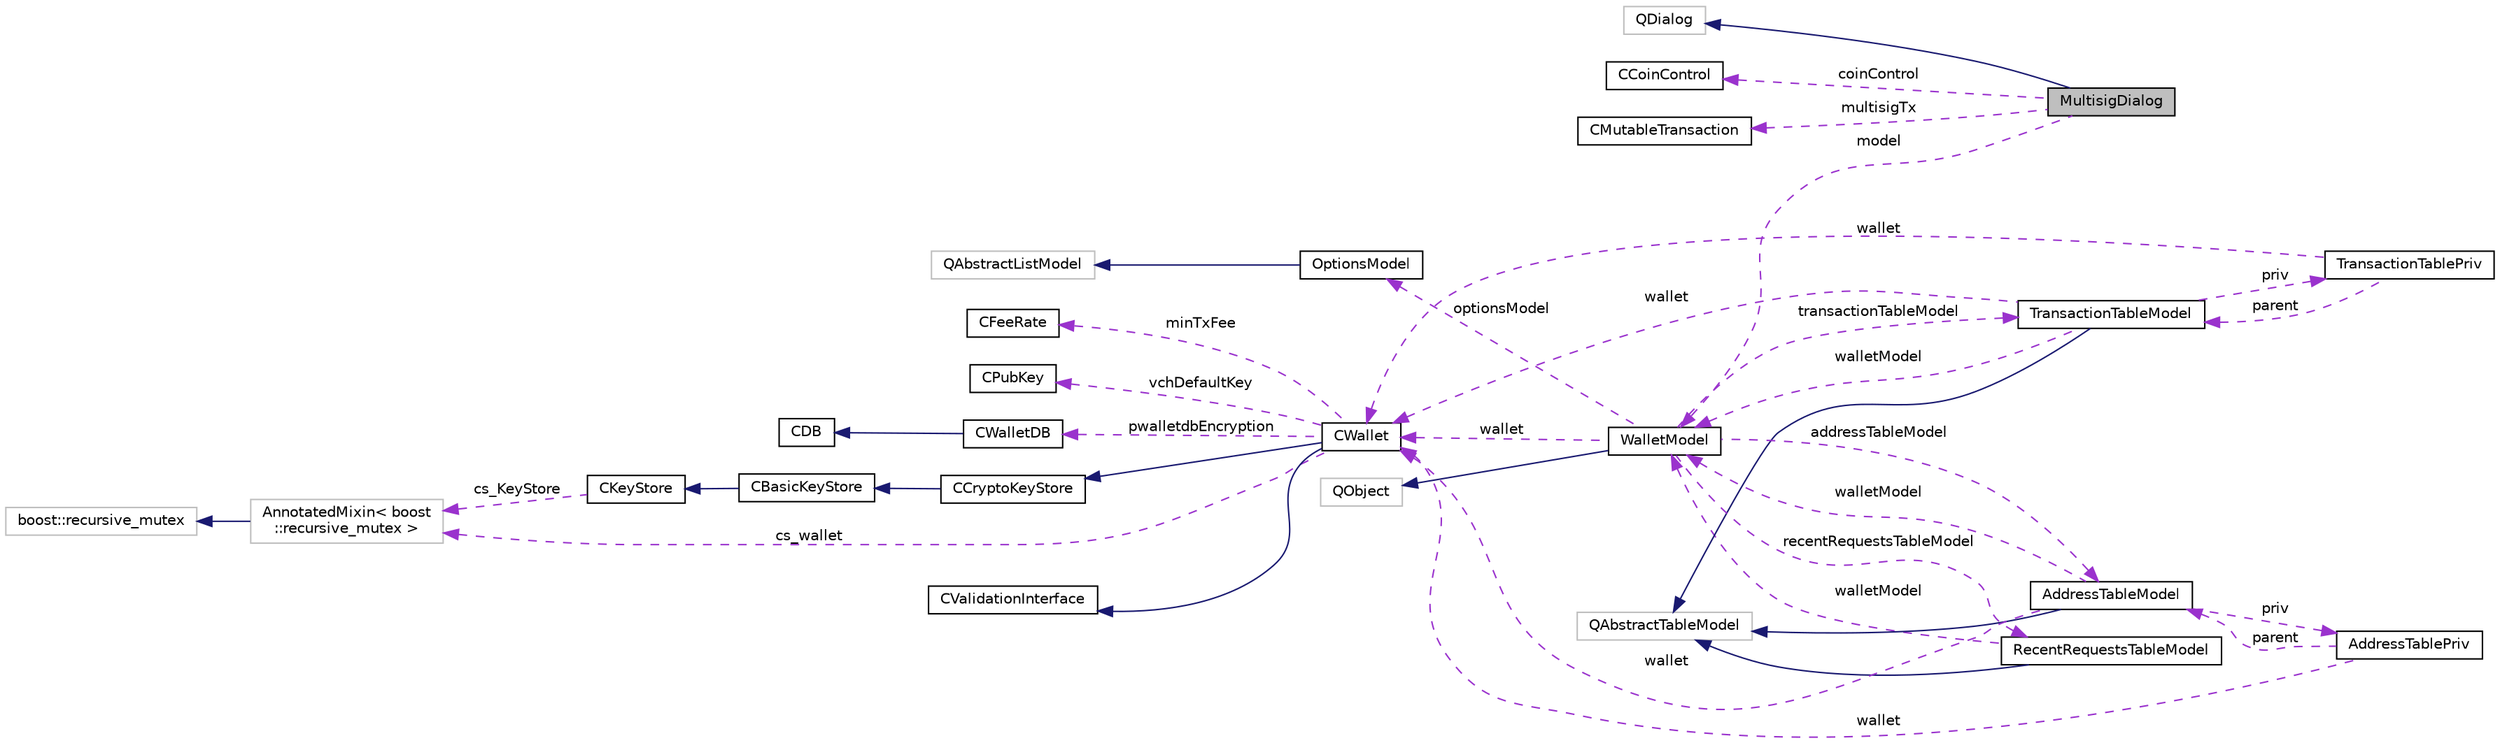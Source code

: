 digraph "MultisigDialog"
{
  edge [fontname="Helvetica",fontsize="10",labelfontname="Helvetica",labelfontsize="10"];
  node [fontname="Helvetica",fontsize="10",shape=record];
  rankdir="LR";
  Node2 [label="MultisigDialog",height=0.2,width=0.4,color="black", fillcolor="grey75", style="filled", fontcolor="black"];
  Node3 -> Node2 [dir="back",color="midnightblue",fontsize="10",style="solid",fontname="Helvetica"];
  Node3 [label="QDialog",height=0.2,width=0.4,color="grey75", fillcolor="white", style="filled"];
  Node4 -> Node2 [dir="back",color="darkorchid3",fontsize="10",style="dashed",label=" coinControl" ,fontname="Helvetica"];
  Node4 [label="CCoinControl",height=0.2,width=0.4,color="black", fillcolor="white", style="filled",URL="$class_c_coin_control.html",tooltip="Coin Control Features. "];
  Node5 -> Node2 [dir="back",color="darkorchid3",fontsize="10",style="dashed",label=" model" ,fontname="Helvetica"];
  Node5 [label="WalletModel",height=0.2,width=0.4,color="black", fillcolor="white", style="filled",URL="$class_wallet_model.html",tooltip="Interface to Bitcoin wallet from Qt view code. "];
  Node6 -> Node5 [dir="back",color="midnightblue",fontsize="10",style="solid",fontname="Helvetica"];
  Node6 [label="QObject",height=0.2,width=0.4,color="grey75", fillcolor="white", style="filled"];
  Node7 -> Node5 [dir="back",color="darkorchid3",fontsize="10",style="dashed",label=" transactionTableModel" ,fontname="Helvetica"];
  Node7 [label="TransactionTableModel",height=0.2,width=0.4,color="black", fillcolor="white", style="filled",URL="$class_transaction_table_model.html",tooltip="UI model for the transaction table of a wallet. "];
  Node8 -> Node7 [dir="back",color="midnightblue",fontsize="10",style="solid",fontname="Helvetica"];
  Node8 [label="QAbstractTableModel",height=0.2,width=0.4,color="grey75", fillcolor="white", style="filled"];
  Node9 -> Node7 [dir="back",color="darkorchid3",fontsize="10",style="dashed",label=" priv" ,fontname="Helvetica"];
  Node9 [label="TransactionTablePriv",height=0.2,width=0.4,color="black", fillcolor="white", style="filled",URL="$class_transaction_table_priv.html"];
  Node7 -> Node9 [dir="back",color="darkorchid3",fontsize="10",style="dashed",label=" parent" ,fontname="Helvetica"];
  Node10 -> Node9 [dir="back",color="darkorchid3",fontsize="10",style="dashed",label=" wallet" ,fontname="Helvetica"];
  Node10 [label="CWallet",height=0.2,width=0.4,color="black", fillcolor="white", style="filled",URL="$class_c_wallet.html",tooltip="A CWallet is an extension of a keystore, which also maintains a set of transactions and balances..."];
  Node11 -> Node10 [dir="back",color="midnightblue",fontsize="10",style="solid",fontname="Helvetica"];
  Node11 [label="CCryptoKeyStore",height=0.2,width=0.4,color="black", fillcolor="white", style="filled",URL="$class_c_crypto_key_store.html",tooltip="Keystore which keeps the private keys encrypted. "];
  Node12 -> Node11 [dir="back",color="midnightblue",fontsize="10",style="solid",fontname="Helvetica"];
  Node12 [label="CBasicKeyStore",height=0.2,width=0.4,color="black", fillcolor="white", style="filled",URL="$class_c_basic_key_store.html",tooltip="Basic key store, that keeps keys in an address->secret map. "];
  Node13 -> Node12 [dir="back",color="midnightblue",fontsize="10",style="solid",fontname="Helvetica"];
  Node13 [label="CKeyStore",height=0.2,width=0.4,color="black", fillcolor="white", style="filled",URL="$class_c_key_store.html",tooltip="A virtual base class for key stores. "];
  Node14 -> Node13 [dir="back",color="darkorchid3",fontsize="10",style="dashed",label=" cs_KeyStore" ,fontname="Helvetica"];
  Node14 [label="AnnotatedMixin\< boost\l::recursive_mutex \>",height=0.2,width=0.4,color="grey75", fillcolor="white", style="filled"];
  Node15 -> Node14 [dir="back",color="midnightblue",fontsize="10",style="solid",fontname="Helvetica"];
  Node15 [label="boost::recursive_mutex",height=0.2,width=0.4,color="grey75", fillcolor="white", style="filled"];
  Node16 -> Node10 [dir="back",color="midnightblue",fontsize="10",style="solid",fontname="Helvetica"];
  Node16 [label="CValidationInterface",height=0.2,width=0.4,color="black", fillcolor="white", style="filled",URL="$class_c_validation_interface.html"];
  Node17 -> Node10 [dir="back",color="darkorchid3",fontsize="10",style="dashed",label=" minTxFee" ,fontname="Helvetica"];
  Node17 [label="CFeeRate",height=0.2,width=0.4,color="black", fillcolor="white", style="filled",URL="$class_c_fee_rate.html",tooltip="Type-safe wrapper class to for fee rates (how much to pay based on transaction size) ..."];
  Node18 -> Node10 [dir="back",color="darkorchid3",fontsize="10",style="dashed",label=" vchDefaultKey" ,fontname="Helvetica"];
  Node18 [label="CPubKey",height=0.2,width=0.4,color="black", fillcolor="white", style="filled",URL="$class_c_pub_key.html",tooltip="An encapsulated public key. "];
  Node14 -> Node10 [dir="back",color="darkorchid3",fontsize="10",style="dashed",label=" cs_wallet" ,fontname="Helvetica"];
  Node19 -> Node10 [dir="back",color="darkorchid3",fontsize="10",style="dashed",label=" pwalletdbEncryption" ,fontname="Helvetica"];
  Node19 [label="CWalletDB",height=0.2,width=0.4,color="black", fillcolor="white", style="filled",URL="$class_c_wallet_d_b.html",tooltip="Access to the wallet database (wallet.dat) "];
  Node20 -> Node19 [dir="back",color="midnightblue",fontsize="10",style="solid",fontname="Helvetica"];
  Node20 [label="CDB",height=0.2,width=0.4,color="black", fillcolor="white", style="filled",URL="$class_c_d_b.html",tooltip="RAII class that provides access to a Berkeley database. "];
  Node5 -> Node7 [dir="back",color="darkorchid3",fontsize="10",style="dashed",label=" walletModel" ,fontname="Helvetica"];
  Node10 -> Node7 [dir="back",color="darkorchid3",fontsize="10",style="dashed",label=" wallet" ,fontname="Helvetica"];
  Node21 -> Node5 [dir="back",color="darkorchid3",fontsize="10",style="dashed",label=" addressTableModel" ,fontname="Helvetica"];
  Node21 [label="AddressTableModel",height=0.2,width=0.4,color="black", fillcolor="white", style="filled",URL="$class_address_table_model.html",tooltip="Qt model of the address book in the core. "];
  Node8 -> Node21 [dir="back",color="midnightblue",fontsize="10",style="solid",fontname="Helvetica"];
  Node22 -> Node21 [dir="back",color="darkorchid3",fontsize="10",style="dashed",label=" priv" ,fontname="Helvetica"];
  Node22 [label="AddressTablePriv",height=0.2,width=0.4,color="black", fillcolor="white", style="filled",URL="$class_address_table_priv.html"];
  Node21 -> Node22 [dir="back",color="darkorchid3",fontsize="10",style="dashed",label=" parent" ,fontname="Helvetica"];
  Node10 -> Node22 [dir="back",color="darkorchid3",fontsize="10",style="dashed",label=" wallet" ,fontname="Helvetica"];
  Node5 -> Node21 [dir="back",color="darkorchid3",fontsize="10",style="dashed",label=" walletModel" ,fontname="Helvetica"];
  Node10 -> Node21 [dir="back",color="darkorchid3",fontsize="10",style="dashed",label=" wallet" ,fontname="Helvetica"];
  Node23 -> Node5 [dir="back",color="darkorchid3",fontsize="10",style="dashed",label=" recentRequestsTableModel" ,fontname="Helvetica"];
  Node23 [label="RecentRequestsTableModel",height=0.2,width=0.4,color="black", fillcolor="white", style="filled",URL="$class_recent_requests_table_model.html",tooltip="Model for list of recently generated payment requests / divx: URIs. "];
  Node8 -> Node23 [dir="back",color="midnightblue",fontsize="10",style="solid",fontname="Helvetica"];
  Node5 -> Node23 [dir="back",color="darkorchid3",fontsize="10",style="dashed",label=" walletModel" ,fontname="Helvetica"];
  Node24 -> Node5 [dir="back",color="darkorchid3",fontsize="10",style="dashed",label=" optionsModel" ,fontname="Helvetica"];
  Node24 [label="OptionsModel",height=0.2,width=0.4,color="black", fillcolor="white", style="filled",URL="$class_options_model.html",tooltip="Interface from Qt to configuration data structure for Bitcoin client. "];
  Node25 -> Node24 [dir="back",color="midnightblue",fontsize="10",style="solid",fontname="Helvetica"];
  Node25 [label="QAbstractListModel",height=0.2,width=0.4,color="grey75", fillcolor="white", style="filled"];
  Node10 -> Node5 [dir="back",color="darkorchid3",fontsize="10",style="dashed",label=" wallet" ,fontname="Helvetica"];
  Node26 -> Node2 [dir="back",color="darkorchid3",fontsize="10",style="dashed",label=" multisigTx" ,fontname="Helvetica"];
  Node26 [label="CMutableTransaction",height=0.2,width=0.4,color="black", fillcolor="white", style="filled",URL="$struct_c_mutable_transaction.html",tooltip="A mutable version of CTransaction. "];
}
